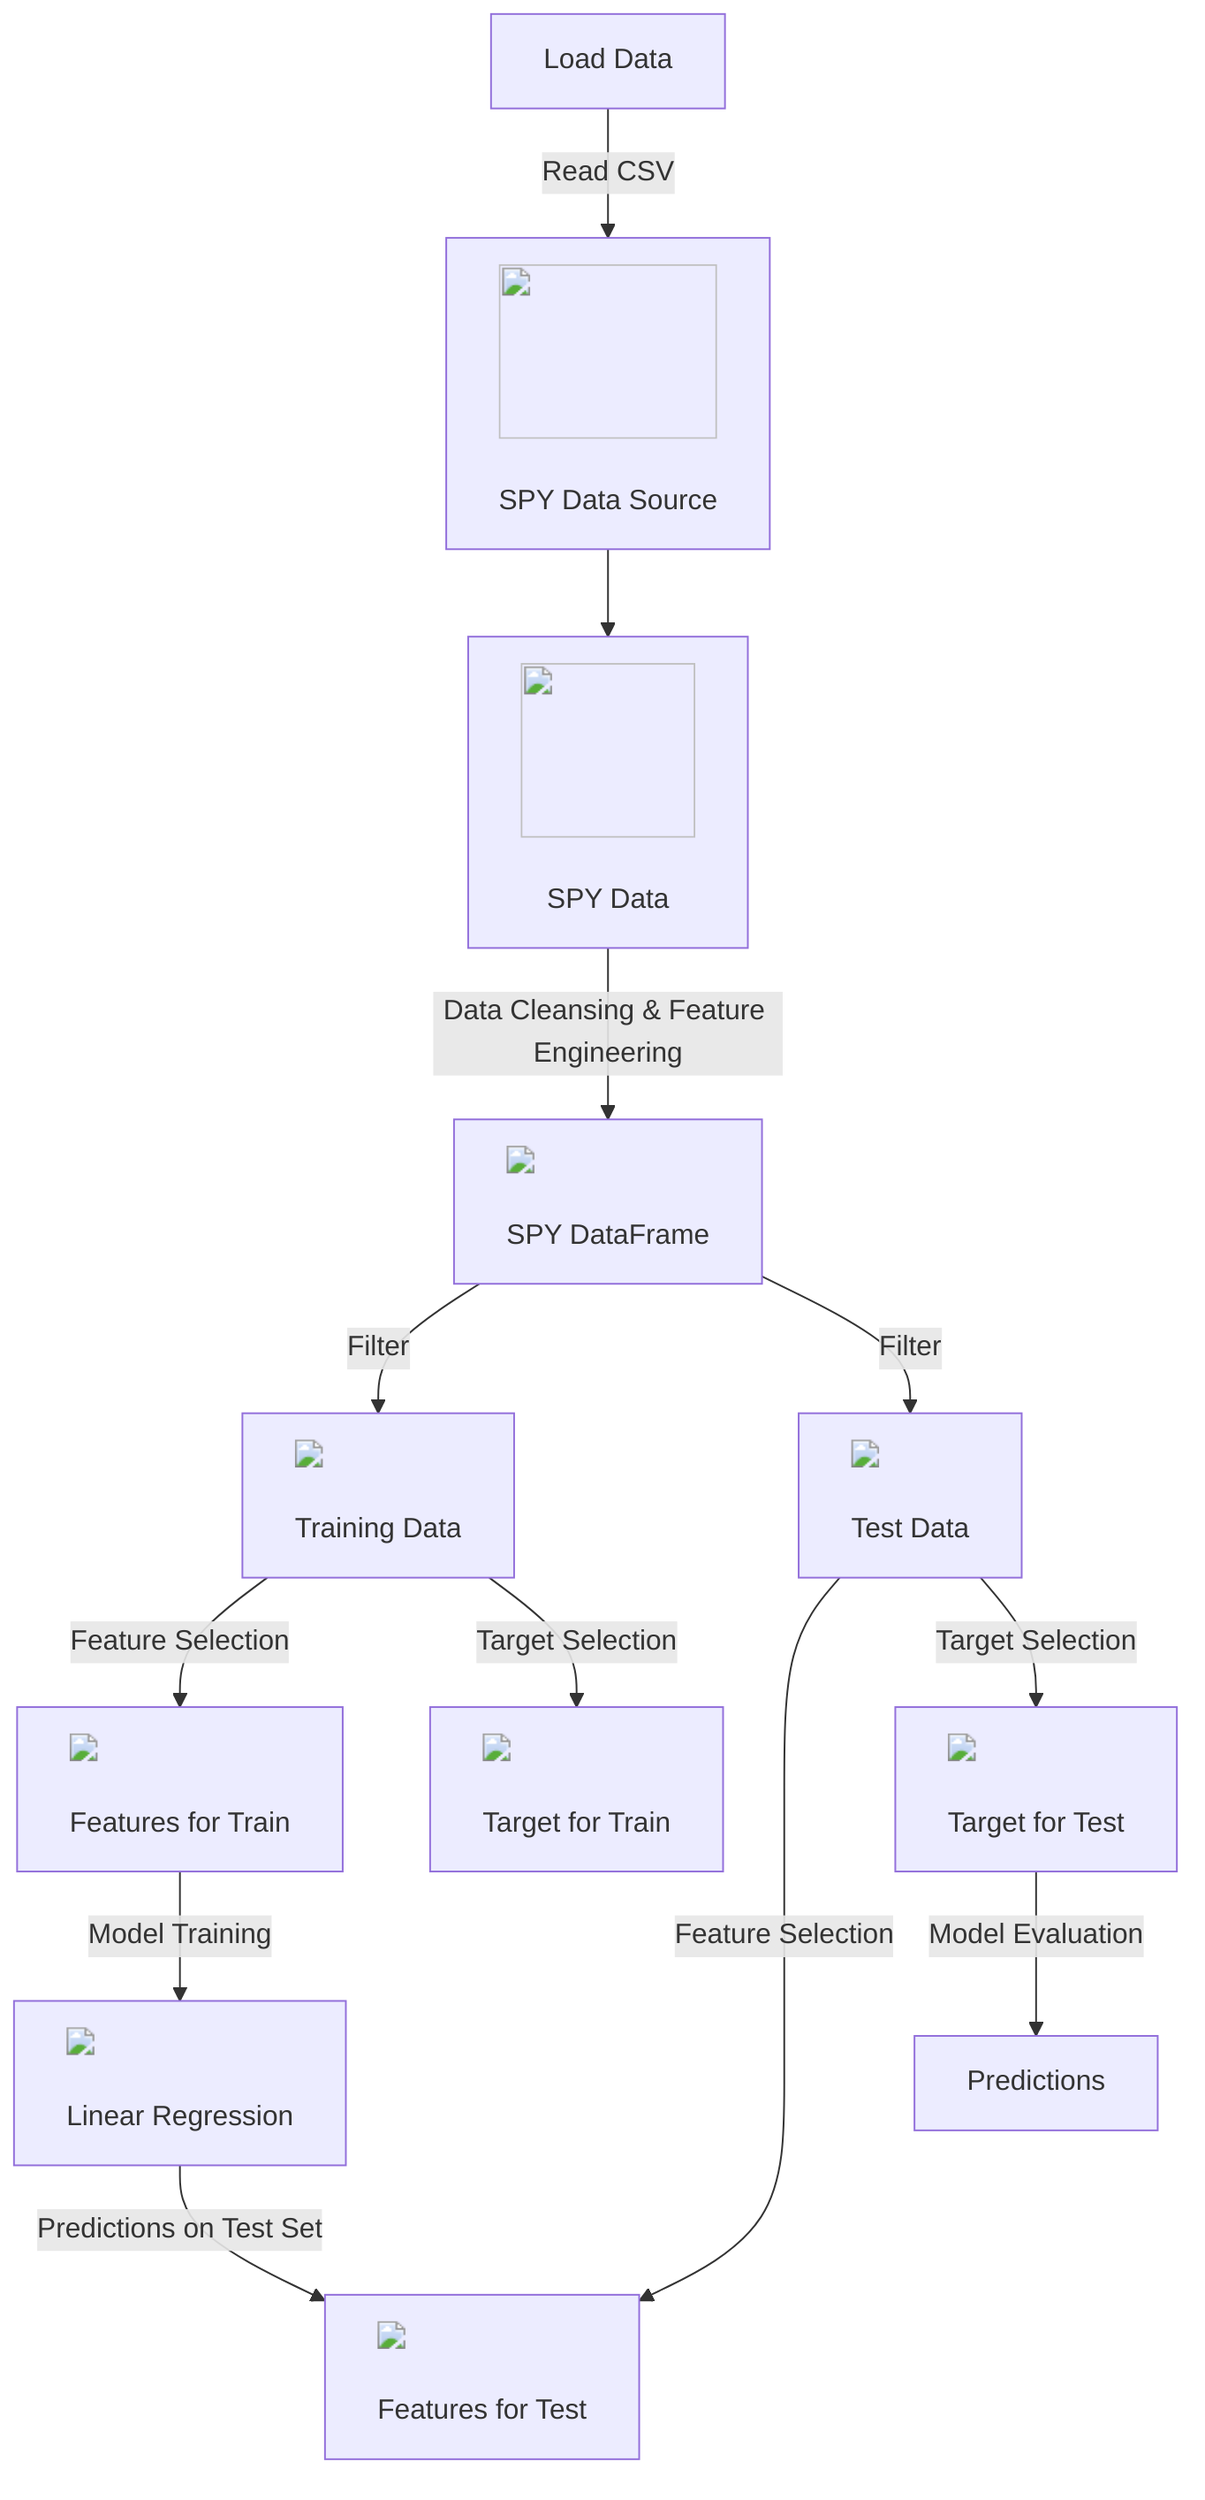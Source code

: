 graph TD;
    A["Load Data"] -->|"Read CSV"| B["<img src='path/to/icon.svg' width=100 height=100/> <br/> SPY Data Source"];
    B --> D["<img src='path/to/icon.svg' width=100 height=100/> <br/> SPY Data"];
    D -->|"Data Cleansing & Feature Engineering"| SPY_data["<img src='path/to/plot.svg'/> <br/> SPY DataFrame"];
    SPY_data -->|"Filter"| train["<img src='path/to/icon.svg'/> <br/> Training Data"];
    SPY_data -->|"Filter"| test["<img src='path/to/icon.svg'/> <br/> Test Data"];
    train -->|"Feature Selection"| X_train["<img src='path/to/icon.svg'/> <br/> Features for Train"];
    train -->|"Target Selection"| Y_train["<img src='path/to/icon.svg'/> <br/> Target for Train"];
    test -->|"Feature Selection"| X_test["<img src='path/to/icon.svg'/> <br/> Features for Test"];
    test -->|"Target Selection"| Y_test["<img src='path/to/icon.svg'/> <br/> Target for Test"];
    X_train -->|"Model Training"| model["<img src='path/to/icon.svg'/> <br/> Linear Regression"];
    model -->|"Predictions on Test Set"| X_test;
    Y_test -->|"Model Evaluation"| predictions["Predictions"];